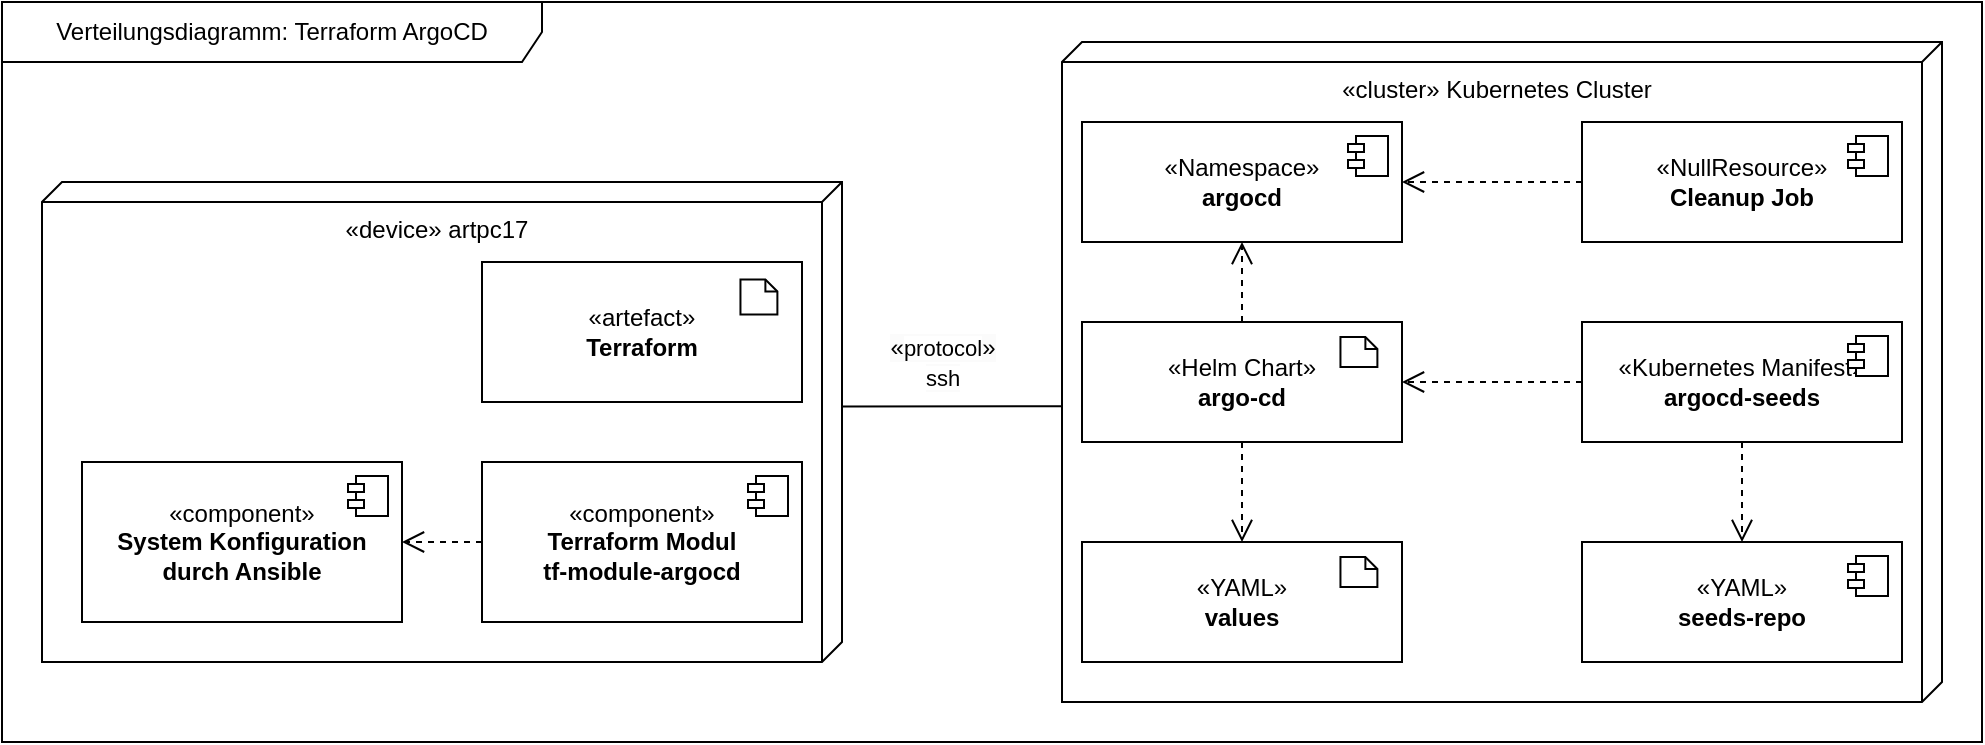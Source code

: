 <mxfile version="26.0.2">
  <diagram name="Seite-1" id="podOPkqIoY8BDx9PpH1g">
    <mxGraphModel dx="1780" dy="744" grid="1" gridSize="10" guides="1" tooltips="1" connect="1" arrows="1" fold="1" page="1" pageScale="1" pageWidth="827" pageHeight="1169" math="0" shadow="0">
      <root>
        <mxCell id="0" />
        <mxCell id="1" parent="0" />
        <mxCell id="Bd3uD_yKP8gj1FbGmQv1-1" value="«cluster» Kubernetes Cluster" style="verticalAlign=top;align=center;shape=cube;size=10;direction=south;html=1;boundedLbl=1;spacingLeft=5;whiteSpace=wrap;" parent="1" vertex="1">
          <mxGeometry x="570" y="60" width="440" height="330" as="geometry" />
        </mxCell>
        <mxCell id="Bd3uD_yKP8gj1FbGmQv1-2" value="«device» artpc17" style="verticalAlign=top;align=center;shape=cube;size=10;direction=south;html=1;boundedLbl=1;spacingLeft=5;whiteSpace=wrap;" parent="1" vertex="1">
          <mxGeometry x="60" y="130" width="400" height="240" as="geometry" />
        </mxCell>
        <mxCell id="Bd3uD_yKP8gj1FbGmQv1-3" style="rounded=0;orthogonalLoop=1;jettySize=auto;html=1;exitX=0;exitY=0.5;exitDx=0;exitDy=0;dashed=1;endArrow=open;endFill=0;entryX=1;entryY=0.5;entryDx=0;entryDy=0;endSize=9;" parent="1" source="Bd3uD_yKP8gj1FbGmQv1-4" target="Bd3uD_yKP8gj1FbGmQv1-13" edge="1">
          <mxGeometry relative="1" as="geometry">
            <mxPoint x="190" y="320" as="targetPoint" />
          </mxGeometry>
        </mxCell>
        <mxCell id="Bd3uD_yKP8gj1FbGmQv1-4" value="«component»&lt;br&gt;&lt;b&gt;Terraform Modul&lt;br&gt;tf-module-argocd&lt;/b&gt;" style="html=1;dropTarget=0;whiteSpace=wrap;" parent="1" vertex="1">
          <mxGeometry x="280" y="270" width="160" height="80" as="geometry" />
        </mxCell>
        <mxCell id="Bd3uD_yKP8gj1FbGmQv1-5" value="" style="shape=module;jettyWidth=8;jettyHeight=4;" parent="Bd3uD_yKP8gj1FbGmQv1-4" vertex="1">
          <mxGeometry x="1" width="20" height="20" relative="1" as="geometry">
            <mxPoint x="-27" y="7" as="offset" />
          </mxGeometry>
        </mxCell>
        <mxCell id="Bd3uD_yKP8gj1FbGmQv1-6" value="" style="group" parent="1" vertex="1" connectable="0">
          <mxGeometry x="280" y="170" width="160" height="70" as="geometry" />
        </mxCell>
        <mxCell id="Bd3uD_yKP8gj1FbGmQv1-7" value="«artefact»&lt;br&gt;&lt;b&gt;Terraform&lt;/b&gt;" style="html=1;dropTarget=0;whiteSpace=wrap;" parent="Bd3uD_yKP8gj1FbGmQv1-6" vertex="1">
          <mxGeometry width="160" height="70" as="geometry" />
        </mxCell>
        <mxCell id="Bd3uD_yKP8gj1FbGmQv1-8" value="" style="shape=note2;boundedLbl=1;whiteSpace=wrap;html=1;size=6;verticalAlign=top;align=left;spacingLeft=5;" parent="Bd3uD_yKP8gj1FbGmQv1-6" vertex="1">
          <mxGeometry x="129.231" y="8.75" width="18.462" height="17.5" as="geometry" />
        </mxCell>
        <mxCell id="Bd3uD_yKP8gj1FbGmQv1-11" style="edgeStyle=orthogonalEdgeStyle;rounded=0;orthogonalLoop=1;jettySize=auto;html=1;exitX=0;exitY=0;exitDx=145;exitDy=0;exitPerimeter=0;endArrow=none;endFill=0;entryX=0.552;entryY=1;entryDx=0;entryDy=0;entryPerimeter=0;" parent="1" source="Bd3uD_yKP8gj1FbGmQv1-2" target="Bd3uD_yKP8gj1FbGmQv1-1" edge="1">
          <mxGeometry relative="1" as="geometry">
            <mxPoint x="564" y="275" as="targetPoint" />
            <Array as="points">
              <mxPoint x="460" y="242" />
            </Array>
          </mxGeometry>
        </mxCell>
        <mxCell id="Bd3uD_yKP8gj1FbGmQv1-12" value="&lt;span style=&quot;font-size: 12px; text-wrap: wrap; background-color: rgb(251, 251, 251);&quot;&gt;&lt;span style=&quot;text-wrap-style: initial; background-color: rgb(251, 251, 251);&quot;&gt;«&lt;/span&gt;&lt;span style=&quot;font-size: 11px; text-wrap-mode: nowrap; background-color: rgb(255, 255, 255);&quot;&gt;protocol&lt;/span&gt;&lt;span style=&quot;text-wrap-style: initial; background-color: rgb(251, 251, 251);&quot;&gt;»&lt;/span&gt;&lt;br style=&quot;font-size: 11px; text-wrap-mode: nowrap;&quot;&gt;&lt;span style=&quot;font-size: 11px; text-wrap-mode: nowrap; background-color: rgb(255, 255, 255);&quot;&gt;ssh&lt;/span&gt;&lt;/span&gt;" style="edgeLabel;html=1;align=center;verticalAlign=middle;resizable=0;points=[];" parent="Bd3uD_yKP8gj1FbGmQv1-11" vertex="1" connectable="0">
          <mxGeometry x="-0.261" y="2" relative="1" as="geometry">
            <mxPoint x="30" y="-20" as="offset" />
          </mxGeometry>
        </mxCell>
        <mxCell id="Bd3uD_yKP8gj1FbGmQv1-13" value="«component»&lt;br&gt;&lt;b&gt;System Konfiguration durch Ansible&lt;/b&gt;" style="html=1;dropTarget=0;whiteSpace=wrap;" parent="1" vertex="1">
          <mxGeometry x="80" y="270" width="160" height="80" as="geometry" />
        </mxCell>
        <mxCell id="Bd3uD_yKP8gj1FbGmQv1-14" value="" style="shape=module;jettyWidth=8;jettyHeight=4;" parent="Bd3uD_yKP8gj1FbGmQv1-13" vertex="1">
          <mxGeometry x="1" width="20" height="20" relative="1" as="geometry">
            <mxPoint x="-27" y="7" as="offset" />
          </mxGeometry>
        </mxCell>
        <mxCell id="Bd3uD_yKP8gj1FbGmQv1-16" value="«Namespace»&lt;b&gt;&lt;br&gt;argocd&lt;/b&gt;" style="html=1;dropTarget=0;whiteSpace=wrap;" parent="1" vertex="1">
          <mxGeometry x="580" y="100" width="160" height="60" as="geometry" />
        </mxCell>
        <mxCell id="Bd3uD_yKP8gj1FbGmQv1-17" value="" style="shape=module;jettyWidth=8;jettyHeight=4;" parent="Bd3uD_yKP8gj1FbGmQv1-16" vertex="1">
          <mxGeometry x="1" width="20" height="20" relative="1" as="geometry">
            <mxPoint x="-27" y="7" as="offset" />
          </mxGeometry>
        </mxCell>
        <mxCell id="Bd3uD_yKP8gj1FbGmQv1-18" value="«NullResource»&lt;div&gt;&lt;b&gt;Cleanup Job&lt;/b&gt;&lt;/div&gt;" style="html=1;dropTarget=0;whiteSpace=wrap;" parent="1" vertex="1">
          <mxGeometry x="830" y="100" width="160" height="60" as="geometry" />
        </mxCell>
        <mxCell id="Bd3uD_yKP8gj1FbGmQv1-19" value="" style="shape=module;jettyWidth=8;jettyHeight=4;" parent="Bd3uD_yKP8gj1FbGmQv1-18" vertex="1">
          <mxGeometry x="1" width="20" height="20" relative="1" as="geometry">
            <mxPoint x="-27" y="7" as="offset" />
          </mxGeometry>
        </mxCell>
        <mxCell id="Bd3uD_yKP8gj1FbGmQv1-20" value="" style="group" parent="1" vertex="1" connectable="0">
          <mxGeometry x="580" y="200" width="160" height="60" as="geometry" />
        </mxCell>
        <mxCell id="Bd3uD_yKP8gj1FbGmQv1-21" value="«Helm Chart»&lt;br&gt;&lt;b&gt;argo-cd&lt;/b&gt;" style="html=1;dropTarget=0;whiteSpace=wrap;" parent="Bd3uD_yKP8gj1FbGmQv1-20" vertex="1">
          <mxGeometry width="160" height="60" as="geometry" />
        </mxCell>
        <mxCell id="Bd3uD_yKP8gj1FbGmQv1-22" value="" style="shape=note2;boundedLbl=1;whiteSpace=wrap;html=1;size=6;verticalAlign=top;align=left;spacingLeft=5;" parent="Bd3uD_yKP8gj1FbGmQv1-20" vertex="1">
          <mxGeometry x="129.231" y="7.5" width="18.462" height="15" as="geometry" />
        </mxCell>
        <mxCell id="Bd3uD_yKP8gj1FbGmQv1-23" value="«Kubernetes Manifest»&lt;b&gt;&lt;br&gt;argocd-seeds&lt;/b&gt;" style="html=1;dropTarget=0;whiteSpace=wrap;" parent="1" vertex="1">
          <mxGeometry x="830" y="200" width="160" height="60" as="geometry" />
        </mxCell>
        <mxCell id="Bd3uD_yKP8gj1FbGmQv1-24" value="" style="shape=module;jettyWidth=8;jettyHeight=4;" parent="Bd3uD_yKP8gj1FbGmQv1-23" vertex="1">
          <mxGeometry x="1" width="20" height="20" relative="1" as="geometry">
            <mxPoint x="-27" y="7" as="offset" />
          </mxGeometry>
        </mxCell>
        <mxCell id="Bd3uD_yKP8gj1FbGmQv1-27" value="" style="group" parent="1" vertex="1" connectable="0">
          <mxGeometry x="580" y="310" width="160" height="60" as="geometry" />
        </mxCell>
        <mxCell id="Bd3uD_yKP8gj1FbGmQv1-28" value="«YAML»&lt;br&gt;&lt;b&gt;values&lt;/b&gt;" style="html=1;dropTarget=0;whiteSpace=wrap;" parent="Bd3uD_yKP8gj1FbGmQv1-27" vertex="1">
          <mxGeometry width="160" height="60" as="geometry" />
        </mxCell>
        <mxCell id="Bd3uD_yKP8gj1FbGmQv1-29" value="" style="shape=note2;boundedLbl=1;whiteSpace=wrap;html=1;size=6;verticalAlign=top;align=left;spacingLeft=5;" parent="Bd3uD_yKP8gj1FbGmQv1-27" vertex="1">
          <mxGeometry x="129.231" y="7.5" width="18.462" height="15" as="geometry" />
        </mxCell>
        <mxCell id="Bd3uD_yKP8gj1FbGmQv1-31" style="rounded=0;orthogonalLoop=1;jettySize=auto;html=1;exitX=0;exitY=0.5;exitDx=0;exitDy=0;dashed=1;endArrow=open;endFill=0;strokeWidth=1;endSize=9;startSize=6;entryX=1;entryY=0.5;entryDx=0;entryDy=0;" parent="1" source="Bd3uD_yKP8gj1FbGmQv1-23" target="Bd3uD_yKP8gj1FbGmQv1-21" edge="1">
          <mxGeometry relative="1" as="geometry">
            <mxPoint x="630" y="390" as="sourcePoint" />
            <mxPoint x="630" y="270" as="targetPoint" />
          </mxGeometry>
        </mxCell>
        <mxCell id="Bd3uD_yKP8gj1FbGmQv1-32" style="rounded=0;orthogonalLoop=1;jettySize=auto;html=1;dashed=1;endArrow=open;endFill=0;strokeWidth=1;endSize=9;startSize=6;entryX=1;entryY=0.5;entryDx=0;entryDy=0;exitX=0;exitY=0.5;exitDx=0;exitDy=0;" parent="1" source="Bd3uD_yKP8gj1FbGmQv1-18" target="Bd3uD_yKP8gj1FbGmQv1-16" edge="1">
          <mxGeometry relative="1" as="geometry">
            <mxPoint x="740" y="202" as="sourcePoint" />
            <mxPoint x="750" y="240" as="targetPoint" />
          </mxGeometry>
        </mxCell>
        <mxCell id="Bd3uD_yKP8gj1FbGmQv1-33" style="rounded=0;orthogonalLoop=1;jettySize=auto;html=1;dashed=1;endArrow=open;endFill=0;strokeWidth=1;endSize=9;startSize=6;entryX=0.5;entryY=1;entryDx=0;entryDy=0;exitX=0.5;exitY=0;exitDx=0;exitDy=0;" parent="1" source="Bd3uD_yKP8gj1FbGmQv1-21" target="Bd3uD_yKP8gj1FbGmQv1-16" edge="1">
          <mxGeometry relative="1" as="geometry">
            <mxPoint x="750" y="212" as="sourcePoint" />
            <mxPoint x="840" y="150" as="targetPoint" />
          </mxGeometry>
        </mxCell>
        <mxCell id="Bd3uD_yKP8gj1FbGmQv1-34" style="rounded=0;orthogonalLoop=1;jettySize=auto;html=1;exitX=0.5;exitY=1;exitDx=0;exitDy=0;entryX=0.5;entryY=0;entryDx=0;entryDy=0;dashed=1;endArrow=open;endFill=0;strokeWidth=1;endSize=9;startSize=6;" parent="1" source="Bd3uD_yKP8gj1FbGmQv1-23" target="Bd3uD_yKP8gj1FbGmQv1-25" edge="1">
          <mxGeometry relative="1" as="geometry">
            <mxPoint x="630" y="390" as="sourcePoint" />
            <mxPoint x="630" y="270" as="targetPoint" />
          </mxGeometry>
        </mxCell>
        <mxCell id="Bd3uD_yKP8gj1FbGmQv1-36" value="Verteilungsdiagramm: Terraform ArgoCD" style="shape=umlFrame;whiteSpace=wrap;html=1;pointerEvents=0;recursiveResize=0;container=1;collapsible=0;width=270;height=30;" parent="1" vertex="1">
          <mxGeometry x="40" y="40" width="990" height="370" as="geometry" />
        </mxCell>
        <mxCell id="Bd3uD_yKP8gj1FbGmQv1-25" value="«YAML»&lt;b&gt;&lt;br&gt;seeds-repo&lt;/b&gt;" style="html=1;dropTarget=0;whiteSpace=wrap;" parent="Bd3uD_yKP8gj1FbGmQv1-36" vertex="1">
          <mxGeometry x="790" y="270" width="160" height="60" as="geometry" />
        </mxCell>
        <mxCell id="Bd3uD_yKP8gj1FbGmQv1-26" value="" style="shape=module;jettyWidth=8;jettyHeight=4;" parent="Bd3uD_yKP8gj1FbGmQv1-25" vertex="1">
          <mxGeometry x="1" width="20" height="20" relative="1" as="geometry">
            <mxPoint x="-27" y="7" as="offset" />
          </mxGeometry>
        </mxCell>
        <mxCell id="Bd3uD_yKP8gj1FbGmQv1-30" style="rounded=0;orthogonalLoop=1;jettySize=auto;html=1;exitX=0.5;exitY=1;exitDx=0;exitDy=0;entryX=0.5;entryY=0;entryDx=0;entryDy=0;dashed=1;endArrow=open;endFill=0;strokeWidth=1;endSize=9;startSize=6;" parent="1" source="Bd3uD_yKP8gj1FbGmQv1-21" target="Bd3uD_yKP8gj1FbGmQv1-28" edge="1">
          <mxGeometry relative="1" as="geometry">
            <mxPoint x="670" y="320" as="sourcePoint" />
            <mxPoint x="620" y="290" as="targetPoint" />
          </mxGeometry>
        </mxCell>
      </root>
    </mxGraphModel>
  </diagram>
</mxfile>
